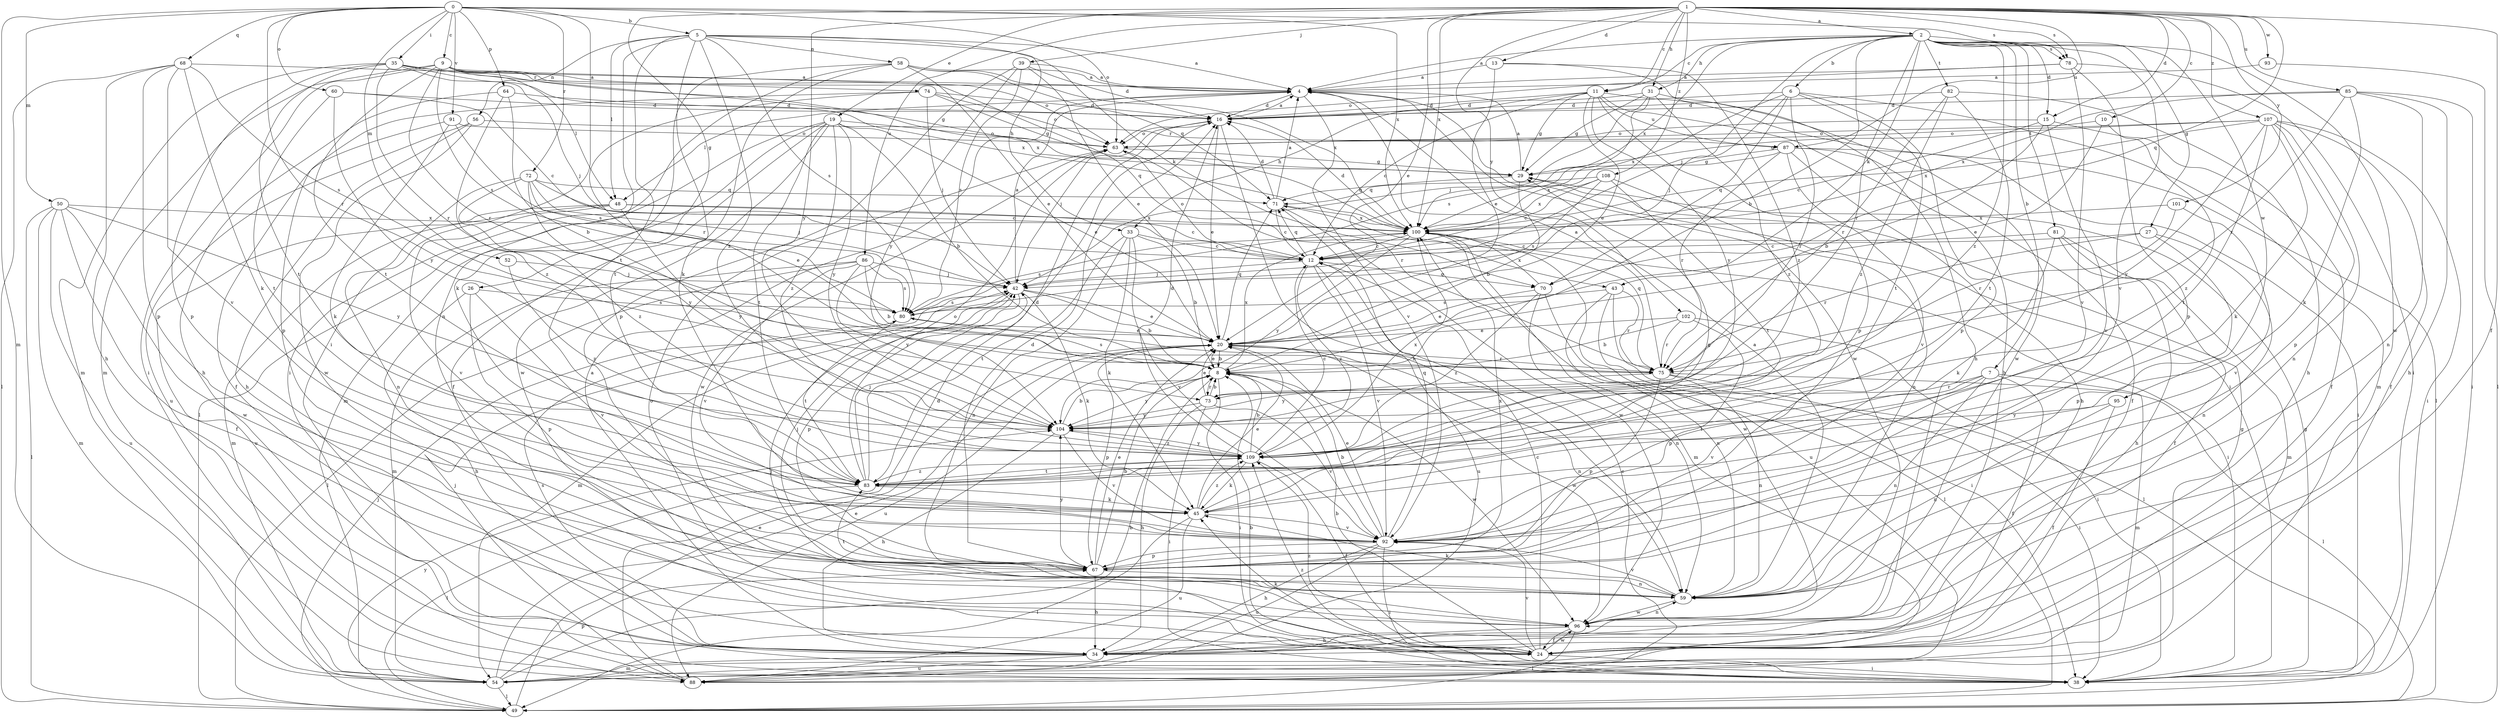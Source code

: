 strict digraph  {
0;
1;
2;
4;
5;
6;
7;
8;
9;
10;
11;
12;
13;
15;
16;
19;
20;
24;
26;
27;
29;
31;
33;
34;
35;
38;
39;
42;
43;
45;
48;
49;
50;
52;
54;
56;
58;
59;
60;
63;
64;
67;
68;
70;
71;
72;
73;
74;
75;
78;
80;
81;
82;
83;
85;
86;
87;
88;
91;
92;
93;
95;
96;
100;
101;
102;
104;
107;
108;
109;
0 -> 5  [label=b];
0 -> 9  [label=c];
0 -> 35  [label=i];
0 -> 38  [label=i];
0 -> 50  [label=m];
0 -> 52  [label=m];
0 -> 54  [label=m];
0 -> 60  [label=o];
0 -> 63  [label=o];
0 -> 64  [label=p];
0 -> 68  [label=q];
0 -> 72  [label=r];
0 -> 73  [label=r];
0 -> 78  [label=s];
0 -> 91  [label=v];
0 -> 100  [label=x];
1 -> 2  [label=a];
1 -> 10  [label=c];
1 -> 11  [label=c];
1 -> 13  [label=d];
1 -> 15  [label=d];
1 -> 19  [label=e];
1 -> 20  [label=e];
1 -> 24  [label=f];
1 -> 26  [label=g];
1 -> 31  [label=h];
1 -> 39  [label=j];
1 -> 70  [label=q];
1 -> 78  [label=s];
1 -> 85  [label=u];
1 -> 86  [label=u];
1 -> 87  [label=u];
1 -> 93  [label=w];
1 -> 100  [label=x];
1 -> 101  [label=y];
1 -> 102  [label=y];
1 -> 104  [label=y];
1 -> 107  [label=z];
1 -> 108  [label=z];
2 -> 4  [label=a];
2 -> 6  [label=b];
2 -> 7  [label=b];
2 -> 8  [label=b];
2 -> 11  [label=c];
2 -> 15  [label=d];
2 -> 27  [label=g];
2 -> 31  [label=h];
2 -> 42  [label=j];
2 -> 43  [label=k];
2 -> 73  [label=r];
2 -> 78  [label=s];
2 -> 81  [label=t];
2 -> 82  [label=t];
2 -> 92  [label=v];
2 -> 95  [label=w];
2 -> 96  [label=w];
2 -> 100  [label=x];
2 -> 109  [label=z];
4 -> 16  [label=d];
4 -> 38  [label=i];
4 -> 48  [label=l];
4 -> 92  [label=v];
4 -> 96  [label=w];
5 -> 4  [label=a];
5 -> 33  [label=h];
5 -> 43  [label=k];
5 -> 45  [label=k];
5 -> 48  [label=l];
5 -> 56  [label=n];
5 -> 58  [label=n];
5 -> 59  [label=n];
5 -> 80  [label=s];
5 -> 83  [label=t];
5 -> 109  [label=z];
6 -> 16  [label=d];
6 -> 42  [label=j];
6 -> 54  [label=m];
6 -> 67  [label=p];
6 -> 70  [label=q];
6 -> 73  [label=r];
6 -> 83  [label=t];
6 -> 100  [label=x];
7 -> 24  [label=f];
7 -> 54  [label=m];
7 -> 59  [label=n];
7 -> 73  [label=r];
7 -> 83  [label=t];
7 -> 92  [label=v];
8 -> 20  [label=e];
8 -> 38  [label=i];
8 -> 73  [label=r];
8 -> 80  [label=s];
8 -> 96  [label=w];
8 -> 100  [label=x];
8 -> 104  [label=y];
9 -> 38  [label=i];
9 -> 48  [label=l];
9 -> 54  [label=m];
9 -> 63  [label=o];
9 -> 70  [label=q];
9 -> 74  [label=r];
9 -> 75  [label=r];
9 -> 80  [label=s];
9 -> 83  [label=t];
9 -> 100  [label=x];
10 -> 20  [label=e];
10 -> 63  [label=o];
10 -> 109  [label=z];
11 -> 12  [label=c];
11 -> 16  [label=d];
11 -> 20  [label=e];
11 -> 29  [label=g];
11 -> 33  [label=h];
11 -> 34  [label=h];
11 -> 49  [label=l];
11 -> 67  [label=p];
11 -> 87  [label=u];
11 -> 104  [label=y];
12 -> 42  [label=j];
12 -> 63  [label=o];
12 -> 70  [label=q];
12 -> 71  [label=q];
12 -> 88  [label=u];
12 -> 92  [label=v];
12 -> 109  [label=z];
13 -> 4  [label=a];
13 -> 20  [label=e];
13 -> 34  [label=h];
13 -> 109  [label=z];
15 -> 8  [label=b];
15 -> 12  [label=c];
15 -> 24  [label=f];
15 -> 63  [label=o];
15 -> 92  [label=v];
16 -> 4  [label=a];
16 -> 20  [label=e];
16 -> 42  [label=j];
16 -> 59  [label=n];
16 -> 63  [label=o];
19 -> 8  [label=b];
19 -> 20  [label=e];
19 -> 24  [label=f];
19 -> 49  [label=l];
19 -> 54  [label=m];
19 -> 63  [label=o];
19 -> 83  [label=t];
19 -> 96  [label=w];
19 -> 104  [label=y];
19 -> 109  [label=z];
20 -> 8  [label=b];
20 -> 59  [label=n];
20 -> 67  [label=p];
20 -> 71  [label=q];
20 -> 75  [label=r];
20 -> 88  [label=u];
20 -> 96  [label=w];
24 -> 8  [label=b];
24 -> 12  [label=c];
24 -> 38  [label=i];
24 -> 42  [label=j];
24 -> 45  [label=k];
24 -> 63  [label=o];
24 -> 92  [label=v];
24 -> 96  [label=w];
24 -> 109  [label=z];
26 -> 34  [label=h];
26 -> 67  [label=p];
26 -> 80  [label=s];
26 -> 92  [label=v];
27 -> 12  [label=c];
27 -> 59  [label=n];
27 -> 67  [label=p];
27 -> 75  [label=r];
29 -> 4  [label=a];
29 -> 8  [label=b];
29 -> 71  [label=q];
31 -> 16  [label=d];
31 -> 29  [label=g];
31 -> 42  [label=j];
31 -> 80  [label=s];
31 -> 96  [label=w];
31 -> 109  [label=z];
33 -> 8  [label=b];
33 -> 12  [label=c];
33 -> 45  [label=k];
33 -> 59  [label=n];
33 -> 83  [label=t];
33 -> 92  [label=v];
34 -> 4  [label=a];
34 -> 54  [label=m];
34 -> 80  [label=s];
34 -> 88  [label=u];
35 -> 4  [label=a];
35 -> 29  [label=g];
35 -> 42  [label=j];
35 -> 54  [label=m];
35 -> 67  [label=p];
35 -> 75  [label=r];
35 -> 83  [label=t];
35 -> 100  [label=x];
38 -> 8  [label=b];
38 -> 29  [label=g];
38 -> 109  [label=z];
39 -> 4  [label=a];
39 -> 16  [label=d];
39 -> 20  [label=e];
39 -> 67  [label=p];
39 -> 80  [label=s];
39 -> 104  [label=y];
42 -> 4  [label=a];
42 -> 8  [label=b];
42 -> 20  [label=e];
42 -> 45  [label=k];
42 -> 54  [label=m];
42 -> 67  [label=p];
42 -> 80  [label=s];
43 -> 38  [label=i];
43 -> 49  [label=l];
43 -> 59  [label=n];
43 -> 75  [label=r];
43 -> 80  [label=s];
45 -> 20  [label=e];
45 -> 29  [label=g];
45 -> 49  [label=l];
45 -> 88  [label=u];
45 -> 92  [label=v];
45 -> 109  [label=z];
48 -> 12  [label=c];
48 -> 54  [label=m];
48 -> 88  [label=u];
48 -> 92  [label=v];
48 -> 100  [label=x];
48 -> 104  [label=y];
49 -> 20  [label=e];
49 -> 42  [label=j];
49 -> 104  [label=y];
50 -> 24  [label=f];
50 -> 49  [label=l];
50 -> 54  [label=m];
50 -> 88  [label=u];
50 -> 96  [label=w];
50 -> 100  [label=x];
50 -> 104  [label=y];
52 -> 42  [label=j];
52 -> 109  [label=z];
54 -> 8  [label=b];
54 -> 20  [label=e];
54 -> 49  [label=l];
54 -> 67  [label=p];
56 -> 34  [label=h];
56 -> 88  [label=u];
56 -> 96  [label=w];
56 -> 87  [label=r];
58 -> 4  [label=a];
58 -> 20  [label=e];
58 -> 38  [label=i];
58 -> 45  [label=k];
58 -> 71  [label=q];
58 -> 83  [label=t];
58 -> 100  [label=x];
59 -> 4  [label=a];
59 -> 45  [label=k];
59 -> 83  [label=t];
59 -> 92  [label=v];
59 -> 96  [label=w];
60 -> 12  [label=c];
60 -> 16  [label=d];
60 -> 83  [label=t];
60 -> 104  [label=y];
63 -> 29  [label=g];
63 -> 75  [label=r];
63 -> 96  [label=w];
64 -> 8  [label=b];
64 -> 16  [label=d];
64 -> 34  [label=h];
64 -> 109  [label=z];
67 -> 8  [label=b];
67 -> 16  [label=d];
67 -> 20  [label=e];
67 -> 34  [label=h];
67 -> 42  [label=j];
67 -> 59  [label=n];
67 -> 100  [label=x];
67 -> 104  [label=y];
68 -> 4  [label=a];
68 -> 34  [label=h];
68 -> 45  [label=k];
68 -> 49  [label=l];
68 -> 67  [label=p];
68 -> 80  [label=s];
68 -> 92  [label=v];
70 -> 20  [label=e];
70 -> 49  [label=l];
70 -> 59  [label=n];
70 -> 100  [label=x];
70 -> 109  [label=z];
71 -> 4  [label=a];
71 -> 12  [label=c];
71 -> 16  [label=d];
71 -> 96  [label=w];
71 -> 100  [label=x];
72 -> 12  [label=c];
72 -> 20  [label=e];
72 -> 42  [label=j];
72 -> 59  [label=n];
72 -> 71  [label=q];
72 -> 104  [label=y];
72 -> 109  [label=z];
73 -> 8  [label=b];
73 -> 20  [label=e];
73 -> 34  [label=h];
73 -> 38  [label=i];
73 -> 92  [label=v];
73 -> 104  [label=y];
74 -> 16  [label=d];
74 -> 29  [label=g];
74 -> 42  [label=j];
74 -> 63  [label=o];
74 -> 67  [label=p];
74 -> 75  [label=r];
75 -> 4  [label=a];
75 -> 38  [label=i];
75 -> 49  [label=l];
75 -> 59  [label=n];
75 -> 67  [label=p];
75 -> 71  [label=q];
75 -> 104  [label=y];
78 -> 4  [label=a];
78 -> 38  [label=i];
78 -> 63  [label=o];
78 -> 67  [label=p];
78 -> 92  [label=v];
80 -> 20  [label=e];
80 -> 83  [label=t];
81 -> 12  [label=c];
81 -> 24  [label=f];
81 -> 34  [label=h];
81 -> 45  [label=k];
81 -> 54  [label=m];
82 -> 16  [label=d];
82 -> 34  [label=h];
82 -> 75  [label=r];
82 -> 83  [label=t];
82 -> 109  [label=z];
83 -> 16  [label=d];
83 -> 42  [label=j];
83 -> 45  [label=k];
83 -> 49  [label=l];
83 -> 63  [label=o];
83 -> 109  [label=z];
85 -> 16  [label=d];
85 -> 34  [label=h];
85 -> 38  [label=i];
85 -> 45  [label=k];
85 -> 59  [label=n];
85 -> 75  [label=r];
85 -> 100  [label=x];
86 -> 8  [label=b];
86 -> 42  [label=j];
86 -> 49  [label=l];
86 -> 54  [label=m];
86 -> 80  [label=s];
86 -> 92  [label=v];
86 -> 104  [label=y];
87 -> 24  [label=f];
87 -> 29  [label=g];
87 -> 34  [label=h];
87 -> 38  [label=i];
87 -> 75  [label=r];
87 -> 92  [label=v];
87 -> 100  [label=x];
88 -> 12  [label=c];
88 -> 16  [label=d];
88 -> 29  [label=g];
88 -> 42  [label=j];
91 -> 24  [label=f];
91 -> 45  [label=k];
91 -> 63  [label=o];
91 -> 80  [label=s];
92 -> 8  [label=b];
92 -> 20  [label=e];
92 -> 34  [label=h];
92 -> 38  [label=i];
92 -> 67  [label=p];
92 -> 71  [label=q];
92 -> 88  [label=u];
93 -> 4  [label=a];
93 -> 49  [label=l];
95 -> 24  [label=f];
95 -> 59  [label=n];
95 -> 104  [label=y];
96 -> 24  [label=f];
96 -> 34  [label=h];
96 -> 49  [label=l];
96 -> 59  [label=n];
100 -> 12  [label=c];
100 -> 16  [label=d];
100 -> 38  [label=i];
100 -> 54  [label=m];
100 -> 80  [label=s];
100 -> 88  [label=u];
100 -> 96  [label=w];
100 -> 104  [label=y];
101 -> 75  [label=r];
101 -> 92  [label=v];
101 -> 100  [label=x];
102 -> 8  [label=b];
102 -> 20  [label=e];
102 -> 38  [label=i];
102 -> 67  [label=p];
102 -> 75  [label=r];
104 -> 8  [label=b];
104 -> 34  [label=h];
104 -> 92  [label=v];
104 -> 109  [label=z];
107 -> 24  [label=f];
107 -> 29  [label=g];
107 -> 38  [label=i];
107 -> 45  [label=k];
107 -> 59  [label=n];
107 -> 63  [label=o];
107 -> 67  [label=p];
107 -> 83  [label=t];
107 -> 100  [label=x];
107 -> 104  [label=y];
108 -> 12  [label=c];
108 -> 59  [label=n];
108 -> 71  [label=q];
108 -> 80  [label=s];
108 -> 83  [label=t];
108 -> 100  [label=x];
109 -> 8  [label=b];
109 -> 12  [label=c];
109 -> 16  [label=d];
109 -> 24  [label=f];
109 -> 45  [label=k];
109 -> 83  [label=t];
109 -> 100  [label=x];
109 -> 104  [label=y];
}
